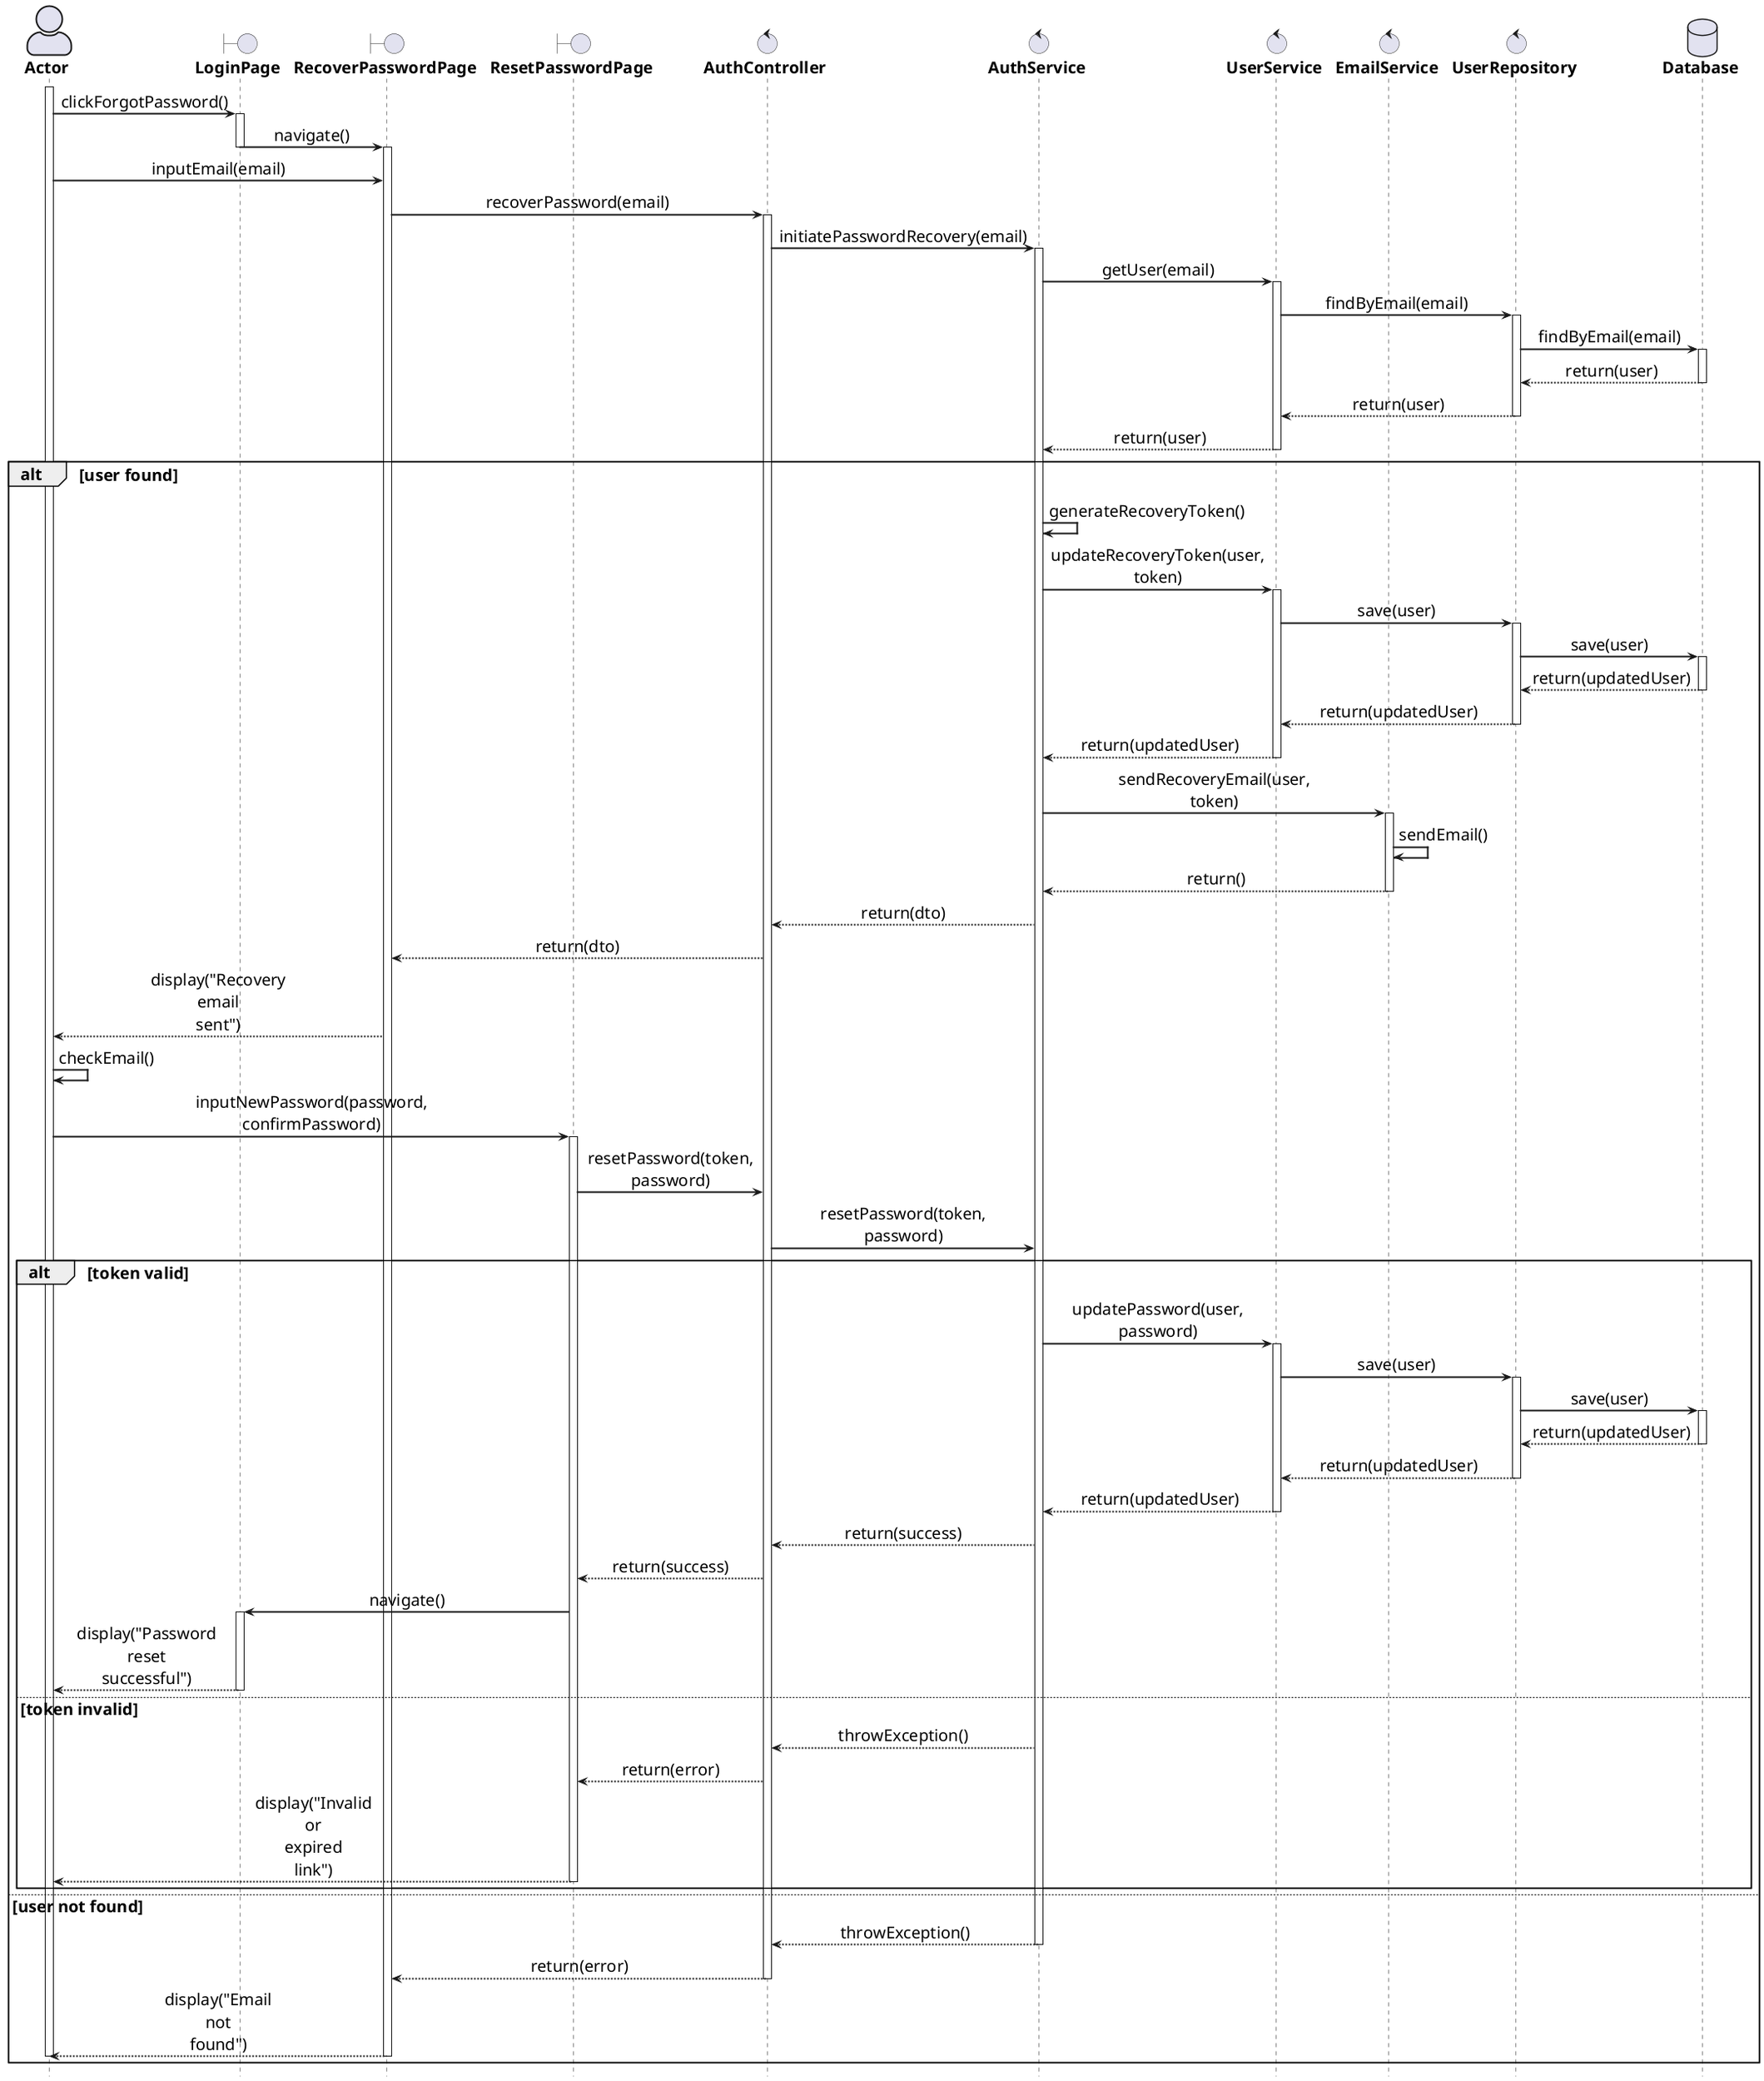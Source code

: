 @startuml

' General configuration
skinparam defaultFontSize 20
skinparam maxMessageSize 60
skinparam sequenceMessageAlign center

' Actor style configuration
skinparam actorStyle awesome

' Arrow and border thickness configuration
skinparam {
    ArrowThickness 2
    ParticipantBorderThickness 2
    ActorBorderThickness 2
    LifeLineBorderThickness 2
    ActivationBorderThickness 2
}

' Life line color configuration
skinparam LifeLineBorderColor black

' Font style configuration for components
skinparam {
    actorFontStyle bold
    boundaryFontStyle bold
    controlFontStyle bold
    entityFontStyle bold
    databaseFontStyle bold
}

' Define components
actor "Actor" as actor
boundary "LoginPage" as loginPage
boundary "RecoverPasswordPage" as recoverPage
boundary "ResetPasswordPage" as resetPage
control "AuthController" as controller
control "AuthService" as service
control "UserService" as userService
control "EmailService" as emailService
control "UserRepository" as repo
database "Database" as db

' Start processing flow
activate actor
actor -> loginPage: clickForgotPassword()
activate loginPage

loginPage -> recoverPage: navigate()
deactivate loginPage
activate recoverPage

actor -> recoverPage: inputEmail(email)
recoverPage -> controller: recoverPassword(email)
activate controller

controller -> service: initiatePasswordRecovery(email)
activate service

service -> userService: getUser(email)
activate userService
userService -> repo: findByEmail(email)
activate repo
repo -> db: findByEmail(email)
activate db
db --> repo: return(user)
deactivate db
repo --> userService: return(user)
deactivate repo
userService --> service: return(user)
deactivate userService

alt user found
    service -> service: generateRecoveryToken()
    service -> userService: updateRecoveryToken(user, token)
    activate userService
    userService -> repo: save(user)
    activate repo
    repo -> db: save(user)
    activate db
    db --> repo: return(updatedUser)
    deactivate db
    repo --> userService: return(updatedUser)
    deactivate repo
    userService --> service: return(updatedUser)
    deactivate userService
    
    service -> emailService: sendRecoveryEmail(user, token)
    activate emailService
    emailService -> emailService: sendEmail()
    emailService --> service: return()
    deactivate emailService
    
    service --> controller: return(dto)
    controller --> recoverPage: return(dto)
    recoverPage --> actor: display("Recovery email sent")
    
    actor -> actor: checkEmail()

    actor -> resetPage: inputNewPassword(password, confirmPassword)
    activate resetPage
    resetPage -> controller: resetPassword(token, password)
    controller -> service: resetPassword(token, password)
    alt token valid
        service -> userService: updatePassword(user, password)
        activate userService
        userService -> repo: save(user)
        activate repo
        repo -> db: save(user)
        activate db
        db --> repo: return(updatedUser)
        deactivate db
        repo --> userService: return(updatedUser)
        deactivate repo
        userService --> service: return(updatedUser)
        deactivate userService
        service --> controller: return(success)
        controller --> resetPage: return(success)
        resetPage -> loginPage: navigate()
        activate loginPage
        loginPage --> actor: display("Password reset successful")
        deactivate loginPage
    else token invalid
        service --> controller: throwException()
        controller --> resetPage: return(error)
        resetPage --> actor: display("Invalid or expired link")
        deactivate resetPage
    end
else user not found
    service --> controller: throwException()
    deactivate service
    controller --> recoverPage: return(error)
    deactivate controller
    recoverPage --> actor: display("Email not found")
    deactivate recoverPage
    deactivate actor
end

hide footbox
@enduml
